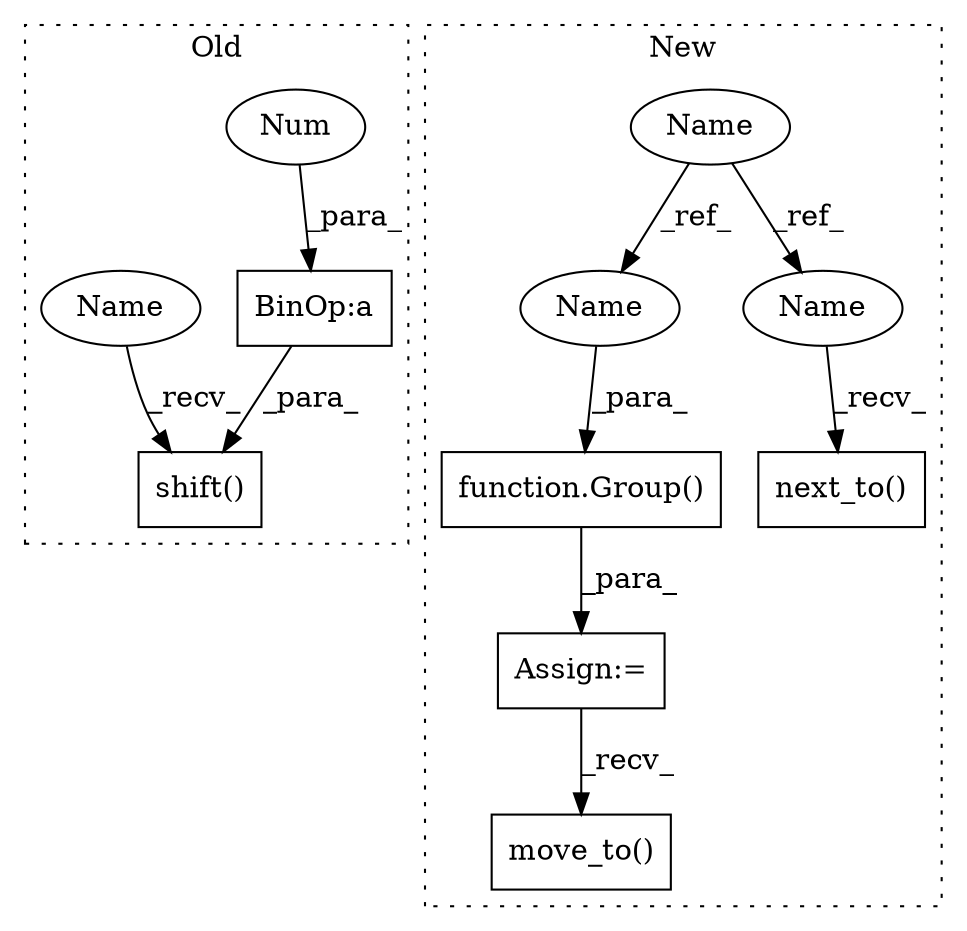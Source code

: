 digraph G {
subgraph cluster0 {
1 [label="shift()" a="75" s="2038,2057" l="11,1" shape="box"];
3 [label="BinOp:a" a="82" s="2053" l="1" shape="box"];
7 [label="Num" a="76" s="2054" l="3" shape="ellipse"];
11 [label="Name" a="87" s="2038" l="4" shape="ellipse"];
label = "Old";
style="dotted";
}
subgraph cluster1 {
2 [label="function.Group()" a="75" s="2036,2050" l="6,1" shape="box"];
4 [label="move_to()" a="75" s="2060,2080" l="14,1" shape="box"];
5 [label="Name" a="87" s="1916" l="4" shape="ellipse"];
6 [label="next_to()" a="75" s="1951,1972" l="13,1" shape="box"];
8 [label="Assign:=" a="68" s="2033" l="3" shape="box"];
9 [label="Name" a="87" s="2046" l="4" shape="ellipse"];
10 [label="Name" a="87" s="1951" l="4" shape="ellipse"];
label = "New";
style="dotted";
}
2 -> 8 [label="_para_"];
3 -> 1 [label="_para_"];
5 -> 9 [label="_ref_"];
5 -> 10 [label="_ref_"];
7 -> 3 [label="_para_"];
8 -> 4 [label="_recv_"];
9 -> 2 [label="_para_"];
10 -> 6 [label="_recv_"];
11 -> 1 [label="_recv_"];
}